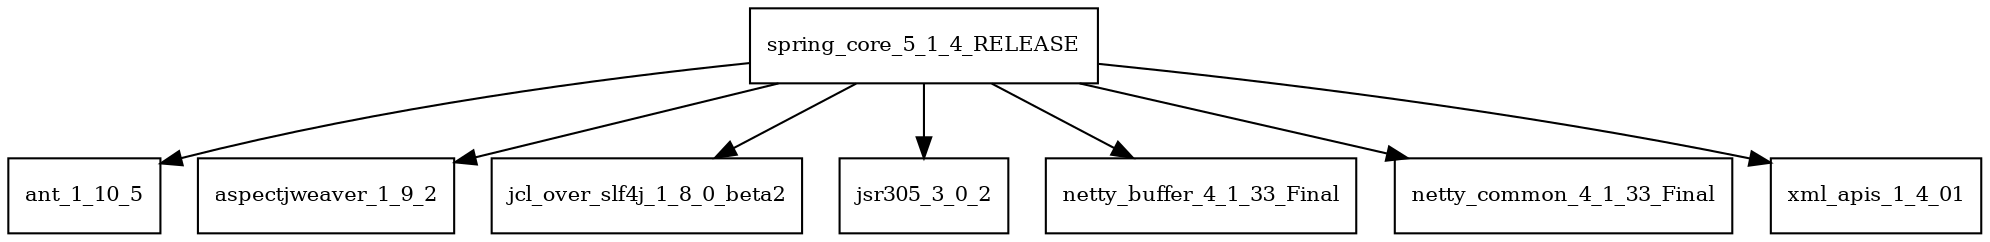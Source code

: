 digraph spring_core_5_1_4_RELEASE_dependencies {
  node [shape = box, fontsize=10.0];
  spring_core_5_1_4_RELEASE -> ant_1_10_5;
  spring_core_5_1_4_RELEASE -> aspectjweaver_1_9_2;
  spring_core_5_1_4_RELEASE -> jcl_over_slf4j_1_8_0_beta2;
  spring_core_5_1_4_RELEASE -> jsr305_3_0_2;
  spring_core_5_1_4_RELEASE -> netty_buffer_4_1_33_Final;
  spring_core_5_1_4_RELEASE -> netty_common_4_1_33_Final;
  spring_core_5_1_4_RELEASE -> xml_apis_1_4_01;
}
